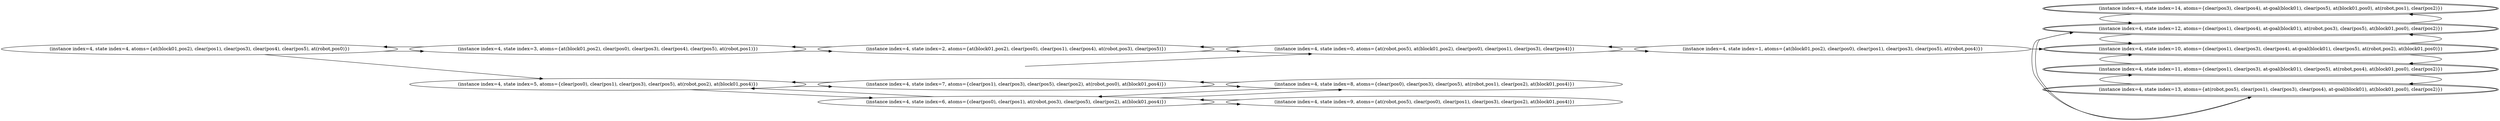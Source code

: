 digraph {
rankdir="LR"
s4[label="(instance index=4, state index=4, atoms={at(block01,pos2), clear(pos1), clear(pos3), clear(pos4), clear(pos5), at(robot,pos0)})"]
s3[label="(instance index=4, state index=3, atoms={at(block01,pos2), clear(pos0), clear(pos3), clear(pos4), clear(pos5), at(robot,pos1)})"]
s5[label="(instance index=4, state index=5, atoms={clear(pos0), clear(pos1), clear(pos3), clear(pos5), at(robot,pos2), at(block01,pos4)})"]
s2[label="(instance index=4, state index=2, atoms={at(block01,pos2), clear(pos0), clear(pos1), clear(pos4), at(robot,pos3), clear(pos5)})"]
s7[label="(instance index=4, state index=7, atoms={clear(pos1), clear(pos3), clear(pos5), clear(pos2), at(robot,pos0), at(block01,pos4)})"]
s6[label="(instance index=4, state index=6, atoms={clear(pos0), clear(pos1), at(robot,pos3), clear(pos5), clear(pos2), at(block01,pos4)})"]
s0[label="(instance index=4, state index=0, atoms={at(robot,pos5), at(block01,pos2), clear(pos0), clear(pos1), clear(pos3), clear(pos4)})"]
s8[label="(instance index=4, state index=8, atoms={clear(pos0), clear(pos3), clear(pos5), at(robot,pos1), clear(pos2), at(block01,pos4)})"]
s9[label="(instance index=4, state index=9, atoms={at(robot,pos5), clear(pos0), clear(pos1), clear(pos3), clear(pos2), at(block01,pos4)})"]
s1[label="(instance index=4, state index=1, atoms={at(block01,pos2), clear(pos0), clear(pos1), clear(pos3), clear(pos5), at(robot,pos4)})"]
s10[peripheries=2,label="(instance index=4, state index=10, atoms={clear(pos1), clear(pos3), clear(pos4), at-goal(block01), clear(pos5), at(robot,pos2), at(block01,pos0)})"]
s11[peripheries=2,label="(instance index=4, state index=11, atoms={clear(pos1), clear(pos3), at-goal(block01), clear(pos5), at(robot,pos4), at(block01,pos0), clear(pos2)})"]
s12[peripheries=2,label="(instance index=4, state index=12, atoms={clear(pos1), clear(pos4), at-goal(block01), at(robot,pos3), clear(pos5), at(block01,pos0), clear(pos2)})"]
s13[peripheries=2,label="(instance index=4, state index=13, atoms={at(robot,pos5), clear(pos1), clear(pos3), clear(pos4), at-goal(block01), at(block01,pos0), clear(pos2)})"]
s14[peripheries=2,label="(instance index=4, state index=14, atoms={clear(pos3), clear(pos4), at-goal(block01), clear(pos5), at(block01,pos0), at(robot,pos1), clear(pos2)})"]
Dangling [ label = "", style = invis ]
{ rank = same; Dangling }
Dangling -> s0
{ rank = same; s0}
{ rank = same; s3,s5}
{ rank = same; s2,s7,s6}
{ rank = same; s0,s8,s9}
{ rank = same; s1}
{ rank = same; s10,s11,s12,s13,s14}
{
s4->s5
s4->s3
}
{
s3->s4
s3->s2
s5->s7
s5->s6
}
{
s2->s3
s2->s0
s7->s5
s7->s8
s6->s9
s6->s5
s6->s8
}
{
s0->s2
s0->s1
s8->s7
s8->s6
s9->s6
}
{
s1->s10
s1->s0
}
{
s10->s12
s10->s11
s11->s13
s11->s10
s12->s14
s12->s13
s12->s10
s13->s12
s13->s11
s14->s12
}
}
